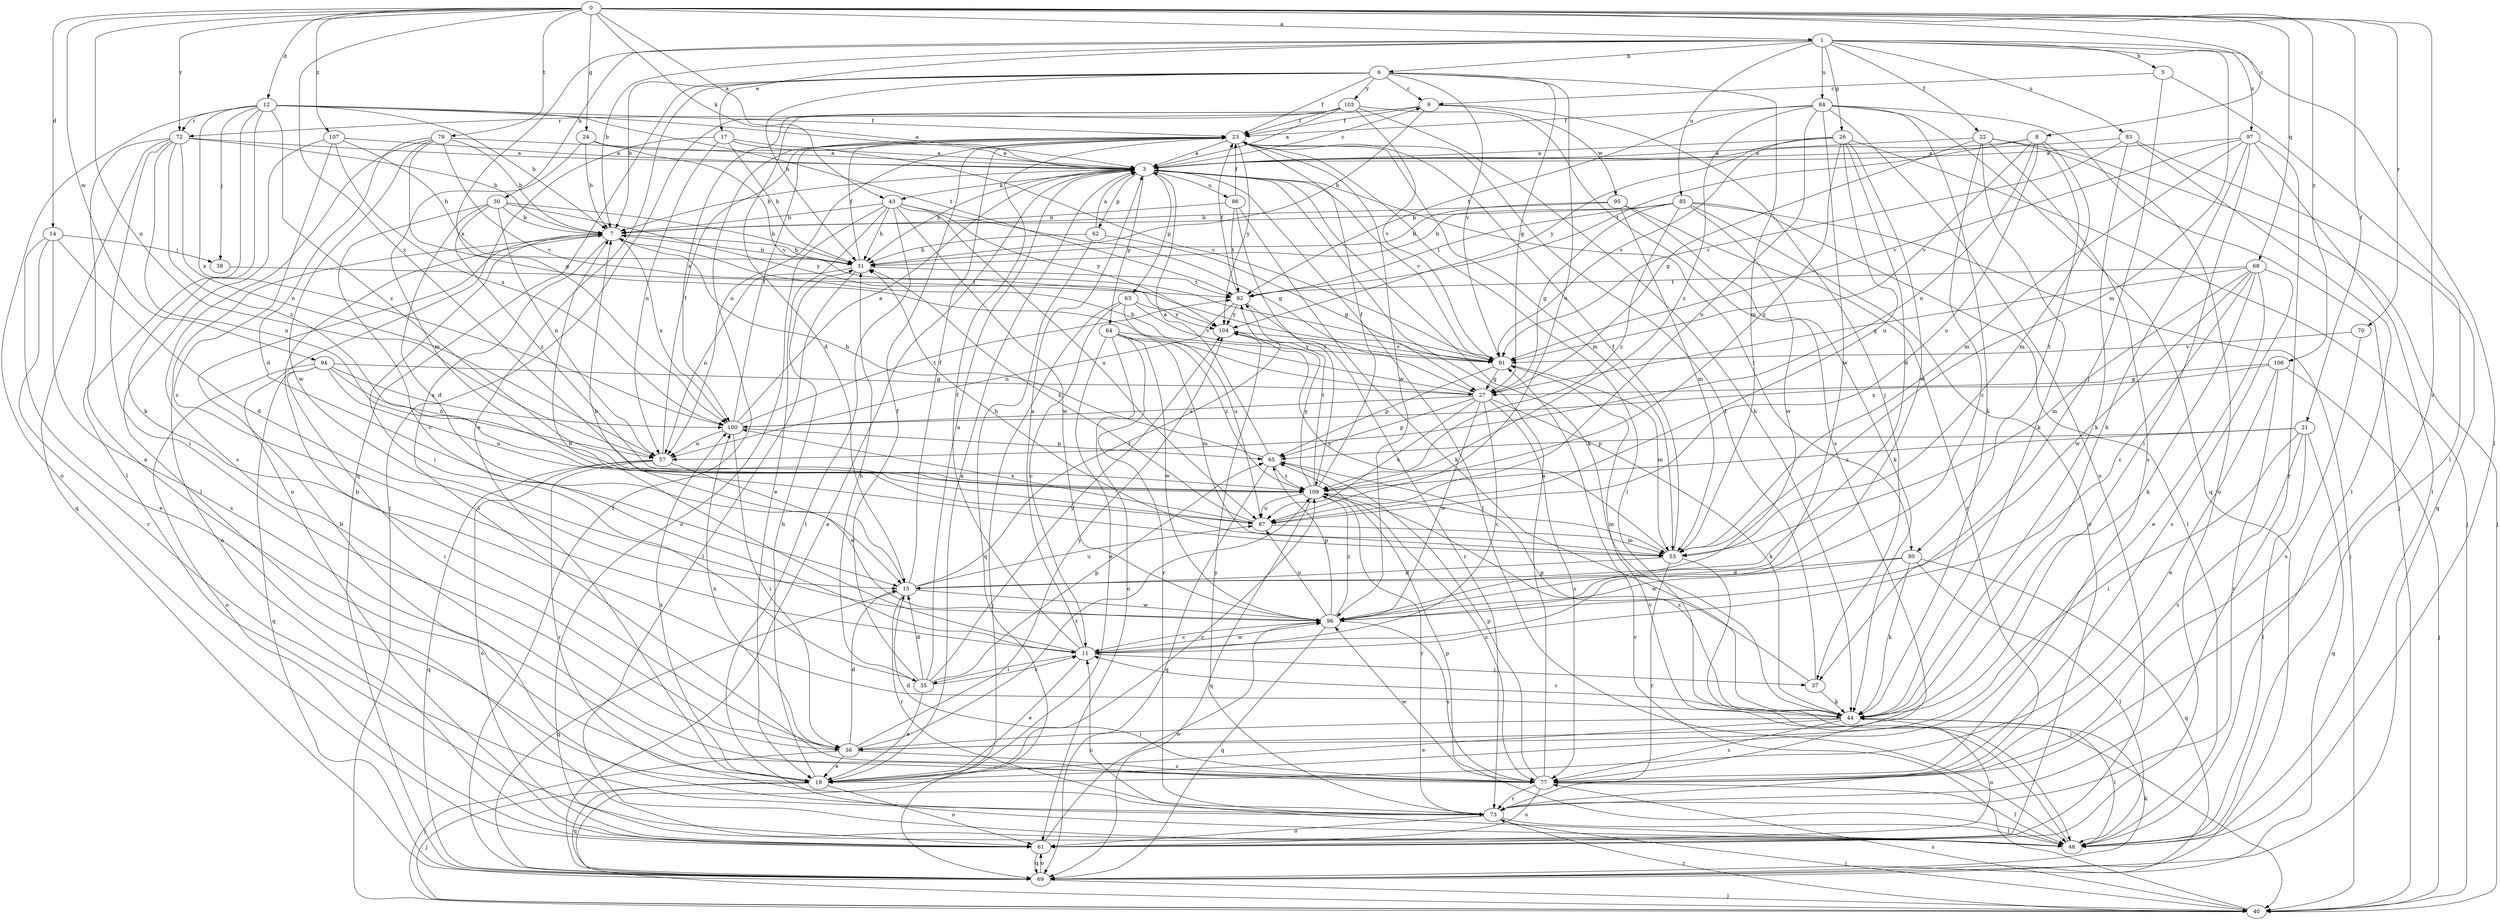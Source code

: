 strict digraph  {
0;
1;
3;
5;
6;
7;
8;
9;
11;
12;
14;
15;
17;
19;
21;
22;
23;
24;
26;
27;
30;
31;
35;
36;
37;
38;
40;
43;
44;
48;
53;
57;
61;
62;
63;
64;
65;
68;
69;
70;
72;
73;
77;
79;
80;
82;
83;
84;
85;
86;
87;
91;
94;
95;
96;
97;
100;
103;
104;
106;
107;
109;
0 -> 1  [label=a];
0 -> 3  [label=a];
0 -> 8  [label=c];
0 -> 12  [label=d];
0 -> 14  [label=d];
0 -> 21  [label=f];
0 -> 24  [label=g];
0 -> 43  [label=k];
0 -> 57  [label=n];
0 -> 68  [label=q];
0 -> 70  [label=r];
0 -> 72  [label=r];
0 -> 77  [label=s];
0 -> 79  [label=t];
0 -> 94  [label=w];
0 -> 106  [label=z];
0 -> 107  [label=z];
0 -> 109  [label=z];
1 -> 5  [label=b];
1 -> 6  [label=b];
1 -> 7  [label=b];
1 -> 17  [label=e];
1 -> 22  [label=f];
1 -> 26  [label=g];
1 -> 30  [label=h];
1 -> 48  [label=l];
1 -> 53  [label=m];
1 -> 83  [label=u];
1 -> 84  [label=u];
1 -> 85  [label=u];
1 -> 97  [label=x];
1 -> 100  [label=x];
3 -> 7  [label=b];
3 -> 9  [label=c];
3 -> 31  [label=h];
3 -> 43  [label=k];
3 -> 44  [label=k];
3 -> 48  [label=l];
3 -> 62  [label=p];
3 -> 63  [label=p];
3 -> 64  [label=p];
3 -> 80  [label=t];
3 -> 86  [label=u];
3 -> 91  [label=v];
5 -> 9  [label=c];
5 -> 37  [label=j];
5 -> 48  [label=l];
6 -> 7  [label=b];
6 -> 9  [label=c];
6 -> 19  [label=e];
6 -> 23  [label=f];
6 -> 27  [label=g];
6 -> 31  [label=h];
6 -> 53  [label=m];
6 -> 69  [label=q];
6 -> 87  [label=u];
6 -> 91  [label=v];
6 -> 103  [label=y];
7 -> 31  [label=h];
7 -> 35  [label=i];
7 -> 61  [label=o];
7 -> 77  [label=s];
7 -> 100  [label=x];
8 -> 3  [label=a];
8 -> 53  [label=m];
8 -> 57  [label=n];
8 -> 80  [label=t];
8 -> 82  [label=t];
8 -> 87  [label=u];
8 -> 91  [label=v];
9 -> 23  [label=f];
9 -> 31  [label=h];
9 -> 37  [label=j];
9 -> 72  [label=r];
9 -> 95  [label=w];
11 -> 3  [label=a];
11 -> 7  [label=b];
11 -> 19  [label=e];
11 -> 23  [label=f];
11 -> 35  [label=i];
11 -> 37  [label=j];
11 -> 96  [label=w];
12 -> 3  [label=a];
12 -> 7  [label=b];
12 -> 23  [label=f];
12 -> 38  [label=j];
12 -> 44  [label=k];
12 -> 48  [label=l];
12 -> 61  [label=o];
12 -> 72  [label=r];
12 -> 82  [label=t];
12 -> 100  [label=x];
12 -> 109  [label=z];
14 -> 15  [label=d];
14 -> 19  [label=e];
14 -> 38  [label=j];
14 -> 73  [label=r];
14 -> 77  [label=s];
15 -> 7  [label=b];
15 -> 23  [label=f];
15 -> 69  [label=q];
15 -> 73  [label=r];
15 -> 82  [label=t];
15 -> 87  [label=u];
15 -> 96  [label=w];
17 -> 3  [label=a];
17 -> 31  [label=h];
17 -> 57  [label=n];
17 -> 61  [label=o];
17 -> 91  [label=v];
19 -> 3  [label=a];
19 -> 31  [label=h];
19 -> 40  [label=j];
19 -> 61  [label=o];
19 -> 69  [label=q];
19 -> 100  [label=x];
19 -> 109  [label=z];
21 -> 36  [label=i];
21 -> 48  [label=l];
21 -> 65  [label=p];
21 -> 69  [label=q];
21 -> 77  [label=s];
21 -> 109  [label=z];
22 -> 3  [label=a];
22 -> 11  [label=c];
22 -> 27  [label=g];
22 -> 40  [label=j];
22 -> 44  [label=k];
22 -> 61  [label=o];
22 -> 77  [label=s];
23 -> 3  [label=a];
23 -> 48  [label=l];
23 -> 53  [label=m];
23 -> 57  [label=n];
23 -> 96  [label=w];
23 -> 104  [label=y];
24 -> 3  [label=a];
24 -> 7  [label=b];
24 -> 53  [label=m];
24 -> 91  [label=v];
26 -> 3  [label=a];
26 -> 15  [label=d];
26 -> 40  [label=j];
26 -> 87  [label=u];
26 -> 91  [label=v];
26 -> 96  [label=w];
26 -> 104  [label=y];
26 -> 109  [label=z];
27 -> 7  [label=b];
27 -> 11  [label=c];
27 -> 44  [label=k];
27 -> 65  [label=p];
27 -> 77  [label=s];
27 -> 87  [label=u];
27 -> 96  [label=w];
27 -> 100  [label=x];
30 -> 7  [label=b];
30 -> 11  [label=c];
30 -> 15  [label=d];
30 -> 31  [label=h];
30 -> 57  [label=n];
30 -> 104  [label=y];
30 -> 109  [label=z];
31 -> 7  [label=b];
31 -> 23  [label=f];
31 -> 48  [label=l];
31 -> 57  [label=n];
31 -> 82  [label=t];
35 -> 3  [label=a];
35 -> 11  [label=c];
35 -> 15  [label=d];
35 -> 19  [label=e];
35 -> 23  [label=f];
35 -> 31  [label=h];
35 -> 65  [label=p];
35 -> 104  [label=y];
36 -> 7  [label=b];
36 -> 15  [label=d];
36 -> 19  [label=e];
36 -> 40  [label=j];
36 -> 77  [label=s];
36 -> 100  [label=x];
36 -> 104  [label=y];
36 -> 109  [label=z];
37 -> 23  [label=f];
37 -> 44  [label=k];
37 -> 65  [label=p];
38 -> 82  [label=t];
40 -> 73  [label=r];
40 -> 77  [label=s];
40 -> 91  [label=v];
43 -> 7  [label=b];
43 -> 19  [label=e];
43 -> 27  [label=g];
43 -> 31  [label=h];
43 -> 48  [label=l];
43 -> 61  [label=o];
43 -> 87  [label=u];
43 -> 96  [label=w];
43 -> 104  [label=y];
44 -> 11  [label=c];
44 -> 19  [label=e];
44 -> 36  [label=i];
44 -> 48  [label=l];
44 -> 61  [label=o];
44 -> 77  [label=s];
44 -> 109  [label=z];
48 -> 11  [label=c];
48 -> 65  [label=p];
48 -> 91  [label=v];
53 -> 15  [label=d];
53 -> 23  [label=f];
53 -> 31  [label=h];
53 -> 40  [label=j];
53 -> 73  [label=r];
53 -> 104  [label=y];
57 -> 23  [label=f];
57 -> 61  [label=o];
57 -> 69  [label=q];
57 -> 73  [label=r];
57 -> 96  [label=w];
61 -> 69  [label=q];
61 -> 96  [label=w];
62 -> 3  [label=a];
62 -> 27  [label=g];
62 -> 31  [label=h];
62 -> 69  [label=q];
63 -> 11  [label=c];
63 -> 40  [label=j];
63 -> 87  [label=u];
63 -> 91  [label=v];
63 -> 104  [label=y];
64 -> 19  [label=e];
64 -> 53  [label=m];
64 -> 61  [label=o];
64 -> 73  [label=r];
64 -> 91  [label=v];
64 -> 96  [label=w];
64 -> 109  [label=z];
65 -> 3  [label=a];
65 -> 7  [label=b];
65 -> 69  [label=q];
65 -> 109  [label=z];
68 -> 11  [label=c];
68 -> 19  [label=e];
68 -> 27  [label=g];
68 -> 44  [label=k];
68 -> 53  [label=m];
68 -> 77  [label=s];
68 -> 82  [label=t];
68 -> 96  [label=w];
69 -> 3  [label=a];
69 -> 23  [label=f];
69 -> 40  [label=j];
69 -> 44  [label=k];
69 -> 61  [label=o];
70 -> 77  [label=s];
70 -> 91  [label=v];
72 -> 3  [label=a];
72 -> 7  [label=b];
72 -> 19  [label=e];
72 -> 36  [label=i];
72 -> 57  [label=n];
72 -> 69  [label=q];
72 -> 87  [label=u];
72 -> 109  [label=z];
73 -> 7  [label=b];
73 -> 40  [label=j];
73 -> 48  [label=l];
73 -> 61  [label=o];
73 -> 104  [label=y];
77 -> 3  [label=a];
77 -> 15  [label=d];
77 -> 48  [label=l];
77 -> 61  [label=o];
77 -> 65  [label=p];
77 -> 73  [label=r];
77 -> 96  [label=w];
79 -> 3  [label=a];
79 -> 7  [label=b];
79 -> 15  [label=d];
79 -> 27  [label=g];
79 -> 77  [label=s];
79 -> 91  [label=v];
79 -> 96  [label=w];
80 -> 15  [label=d];
80 -> 44  [label=k];
80 -> 48  [label=l];
80 -> 69  [label=q];
80 -> 96  [label=w];
82 -> 23  [label=f];
82 -> 57  [label=n];
82 -> 73  [label=r];
82 -> 104  [label=y];
83 -> 3  [label=a];
83 -> 44  [label=k];
83 -> 48  [label=l];
83 -> 69  [label=q];
83 -> 91  [label=v];
84 -> 23  [label=f];
84 -> 40  [label=j];
84 -> 44  [label=k];
84 -> 61  [label=o];
84 -> 69  [label=q];
84 -> 82  [label=t];
84 -> 87  [label=u];
84 -> 96  [label=w];
84 -> 109  [label=z];
85 -> 7  [label=b];
85 -> 27  [label=g];
85 -> 31  [label=h];
85 -> 40  [label=j];
85 -> 48  [label=l];
85 -> 61  [label=o];
85 -> 82  [label=t];
85 -> 96  [label=w];
85 -> 109  [label=z];
86 -> 7  [label=b];
86 -> 23  [label=f];
86 -> 44  [label=k];
86 -> 82  [label=t];
86 -> 109  [label=z];
87 -> 31  [label=h];
87 -> 53  [label=m];
87 -> 100  [label=x];
91 -> 27  [label=g];
91 -> 53  [label=m];
91 -> 65  [label=p];
94 -> 27  [label=g];
94 -> 36  [label=i];
94 -> 57  [label=n];
94 -> 61  [label=o];
94 -> 69  [label=q];
94 -> 87  [label=u];
94 -> 100  [label=x];
95 -> 7  [label=b];
95 -> 31  [label=h];
95 -> 44  [label=k];
95 -> 53  [label=m];
95 -> 73  [label=r];
96 -> 11  [label=c];
96 -> 65  [label=p];
96 -> 69  [label=q];
96 -> 77  [label=s];
96 -> 87  [label=u];
96 -> 109  [label=z];
97 -> 3  [label=a];
97 -> 36  [label=i];
97 -> 44  [label=k];
97 -> 48  [label=l];
97 -> 53  [label=m];
97 -> 73  [label=r];
97 -> 91  [label=v];
100 -> 3  [label=a];
100 -> 23  [label=f];
100 -> 36  [label=i];
100 -> 57  [label=n];
100 -> 65  [label=p];
100 -> 82  [label=t];
103 -> 3  [label=a];
103 -> 15  [label=d];
103 -> 23  [label=f];
103 -> 40  [label=j];
103 -> 44  [label=k];
103 -> 77  [label=s];
103 -> 91  [label=v];
103 -> 100  [label=x];
104 -> 91  [label=v];
106 -> 19  [label=e];
106 -> 27  [label=g];
106 -> 40  [label=j];
106 -> 73  [label=r];
106 -> 100  [label=x];
107 -> 3  [label=a];
107 -> 11  [label=c];
107 -> 31  [label=h];
107 -> 48  [label=l];
107 -> 100  [label=x];
109 -> 23  [label=f];
109 -> 53  [label=m];
109 -> 69  [label=q];
109 -> 73  [label=r];
109 -> 77  [label=s];
109 -> 82  [label=t];
109 -> 87  [label=u];
109 -> 104  [label=y];
}
